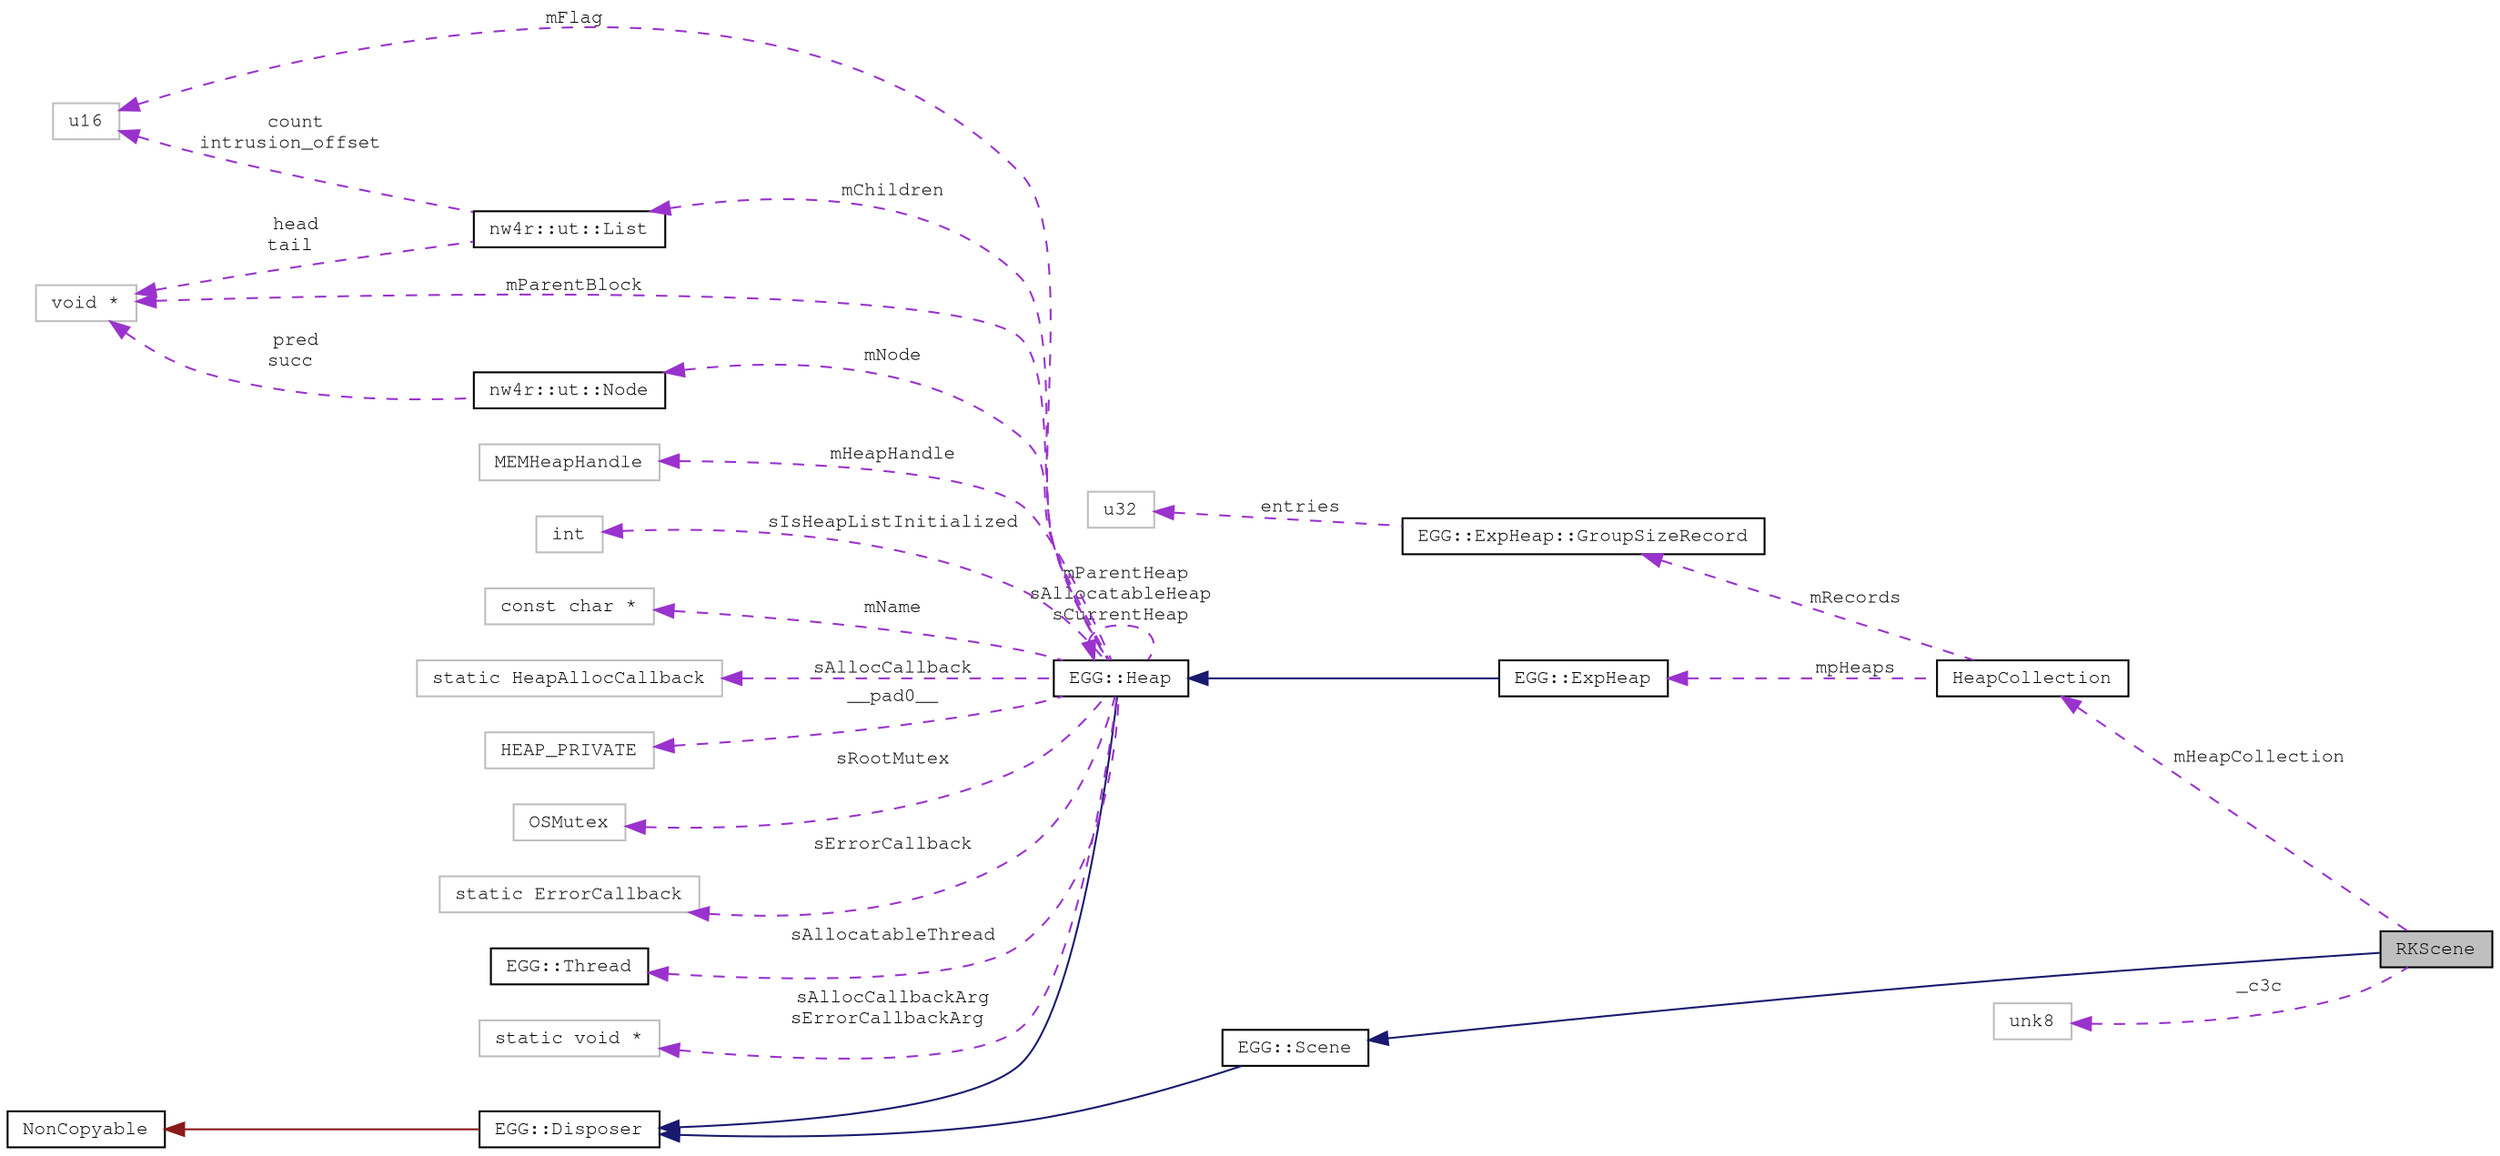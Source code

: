 digraph "RKScene"
{
 // LATEX_PDF_SIZE
  edge [fontname="FreeMono",fontsize="10",labelfontname="FreeMono",labelfontsize="10"];
  node [fontname="FreeMono",fontsize="10",shape=record];
  rankdir="LR";
  Node1 [label="RKScene",height=0.2,width=0.4,color="black", fillcolor="grey75", style="filled", fontcolor="black",tooltip=" "];
  Node2 -> Node1 [dir="back",color="midnightblue",fontsize="10",style="solid",fontname="FreeMono"];
  Node2 [label="EGG::Scene",height=0.2,width=0.4,color="black", fillcolor="white", style="filled",URL="$class_e_g_g_1_1_scene.html",tooltip=" "];
  Node3 -> Node2 [dir="back",color="midnightblue",fontsize="10",style="solid",fontname="FreeMono"];
  Node3 [label="EGG::Disposer",height=0.2,width=0.4,color="black", fillcolor="white", style="filled",URL="$class_e_g_g_1_1_disposer.html",tooltip="Base class for garbage-collected objects."];
  Node4 -> Node3 [dir="back",color="firebrick4",fontsize="10",style="solid",fontname="FreeMono"];
  Node4 [label="NonCopyable",height=0.2,width=0.4,color="black", fillcolor="white", style="filled",URL="$class_non_copyable.html",tooltip=" "];
  Node5 -> Node1 [dir="back",color="darkorchid3",fontsize="10",style="dashed",label=" mHeapCollection" ,fontname="FreeMono"];
  Node5 [label="HeapCollection",height=0.2,width=0.4,color="black", fillcolor="white", style="filled",URL="$struct_heap_collection.html",tooltip=" "];
  Node6 -> Node5 [dir="back",color="darkorchid3",fontsize="10",style="dashed",label=" mRecords" ,fontname="FreeMono"];
  Node6 [label="EGG::ExpHeap::GroupSizeRecord",height=0.2,width=0.4,color="black", fillcolor="white", style="filled",URL="$struct_e_g_g_1_1_exp_heap_1_1_group_size_record.html",tooltip=" "];
  Node7 -> Node6 [dir="back",color="darkorchid3",fontsize="10",style="dashed",label=" entries" ,fontname="FreeMono"];
  Node7 [label="u32",height=0.2,width=0.4,color="grey75", fillcolor="white", style="filled",tooltip=" "];
  Node8 -> Node5 [dir="back",color="darkorchid3",fontsize="10",style="dashed",label=" mpHeaps" ,fontname="FreeMono"];
  Node8 [label="EGG::ExpHeap",height=0.2,width=0.4,color="black", fillcolor="white", style="filled",URL="$class_e_g_g_1_1_exp_heap.html",tooltip=" "];
  Node9 -> Node8 [dir="back",color="midnightblue",fontsize="10",style="solid",fontname="FreeMono"];
  Node9 [label="EGG::Heap",height=0.2,width=0.4,color="black", fillcolor="white", style="filled",URL="$class_e_g_g_1_1_heap.html",tooltip="Base Heap class."];
  Node3 -> Node9 [dir="back",color="midnightblue",fontsize="10",style="solid",fontname="FreeMono"];
  Node9 -> Node9 [dir="back",color="darkorchid3",fontsize="10",style="dashed",label=" mParentHeap\nsAllocatableHeap\nsCurrentHeap" ,fontname="FreeMono"];
  Node10 -> Node9 [dir="back",color="darkorchid3",fontsize="10",style="dashed",label=" mFlag" ,fontname="FreeMono"];
  Node10 [label="u16",height=0.2,width=0.4,color="grey75", fillcolor="white", style="filled",tooltip=" "];
  Node11 -> Node9 [dir="back",color="darkorchid3",fontsize="10",style="dashed",label=" mHeapHandle" ,fontname="FreeMono"];
  Node11 [label="MEMHeapHandle",height=0.2,width=0.4,color="grey75", fillcolor="white", style="filled",tooltip=" "];
  Node12 -> Node9 [dir="back",color="darkorchid3",fontsize="10",style="dashed",label=" sIsHeapListInitialized" ,fontname="FreeMono"];
  Node12 [label="int",height=0.2,width=0.4,color="grey75", fillcolor="white", style="filled",tooltip=" "];
  Node13 -> Node9 [dir="back",color="darkorchid3",fontsize="10",style="dashed",label=" mName" ,fontname="FreeMono"];
  Node13 [label="const char *",height=0.2,width=0.4,color="grey75", fillcolor="white", style="filled",tooltip=" "];
  Node14 -> Node9 [dir="back",color="darkorchid3",fontsize="10",style="dashed",label=" mChildren" ,fontname="FreeMono"];
  Node14 [label="nw4r::ut::List",height=0.2,width=0.4,color="black", fillcolor="white", style="filled",URL="$structnw4r_1_1ut_1_1_list.html",tooltip=" "];
  Node10 -> Node14 [dir="back",color="darkorchid3",fontsize="10",style="dashed",label=" count\nintrusion_offset" ,fontname="FreeMono"];
  Node15 -> Node14 [dir="back",color="darkorchid3",fontsize="10",style="dashed",label=" head\ntail" ,fontname="FreeMono"];
  Node15 [label="void *",height=0.2,width=0.4,color="grey75", fillcolor="white", style="filled",tooltip=" "];
  Node16 -> Node9 [dir="back",color="darkorchid3",fontsize="10",style="dashed",label=" mNode" ,fontname="FreeMono"];
  Node16 [label="nw4r::ut::Node",height=0.2,width=0.4,color="black", fillcolor="white", style="filled",URL="$structnw4r_1_1ut_1_1_node.html",tooltip="Bidirectional list node."];
  Node15 -> Node16 [dir="back",color="darkorchid3",fontsize="10",style="dashed",label=" pred\nsucc" ,fontname="FreeMono"];
  Node17 -> Node9 [dir="back",color="darkorchid3",fontsize="10",style="dashed",label=" sAllocCallback" ,fontname="FreeMono"];
  Node17 [label="static HeapAllocCallback",height=0.2,width=0.4,color="grey75", fillcolor="white", style="filled",tooltip=" "];
  Node18 -> Node9 [dir="back",color="darkorchid3",fontsize="10",style="dashed",label=" __pad0__" ,fontname="FreeMono"];
  Node18 [label="HEAP_PRIVATE",height=0.2,width=0.4,color="grey75", fillcolor="white", style="filled",tooltip=" "];
  Node19 -> Node9 [dir="back",color="darkorchid3",fontsize="10",style="dashed",label=" sRootMutex" ,fontname="FreeMono"];
  Node19 [label="OSMutex",height=0.2,width=0.4,color="grey75", fillcolor="white", style="filled",tooltip=" "];
  Node15 -> Node9 [dir="back",color="darkorchid3",fontsize="10",style="dashed",label=" mParentBlock" ,fontname="FreeMono"];
  Node20 -> Node9 [dir="back",color="darkorchid3",fontsize="10",style="dashed",label=" sErrorCallback" ,fontname="FreeMono"];
  Node20 [label="static ErrorCallback",height=0.2,width=0.4,color="grey75", fillcolor="white", style="filled",tooltip=" "];
  Node21 -> Node9 [dir="back",color="darkorchid3",fontsize="10",style="dashed",label=" sAllocatableThread" ,fontname="FreeMono"];
  Node21 [label="EGG::Thread",height=0.2,width=0.4,color="black", fillcolor="white", style="filled",URL="$class_e_g_g_1_1_thread.html",tooltip="Wrapper for OSThread."];
  Node22 -> Node9 [dir="back",color="darkorchid3",fontsize="10",style="dashed",label=" sAllocCallbackArg\nsErrorCallbackArg" ,fontname="FreeMono"];
  Node22 [label="static void *",height=0.2,width=0.4,color="grey75", fillcolor="white", style="filled",tooltip=" "];
  Node23 -> Node1 [dir="back",color="darkorchid3",fontsize="10",style="dashed",label=" _c3c" ,fontname="FreeMono"];
  Node23 [label="unk8",height=0.2,width=0.4,color="grey75", fillcolor="white", style="filled",tooltip=" "];
}
